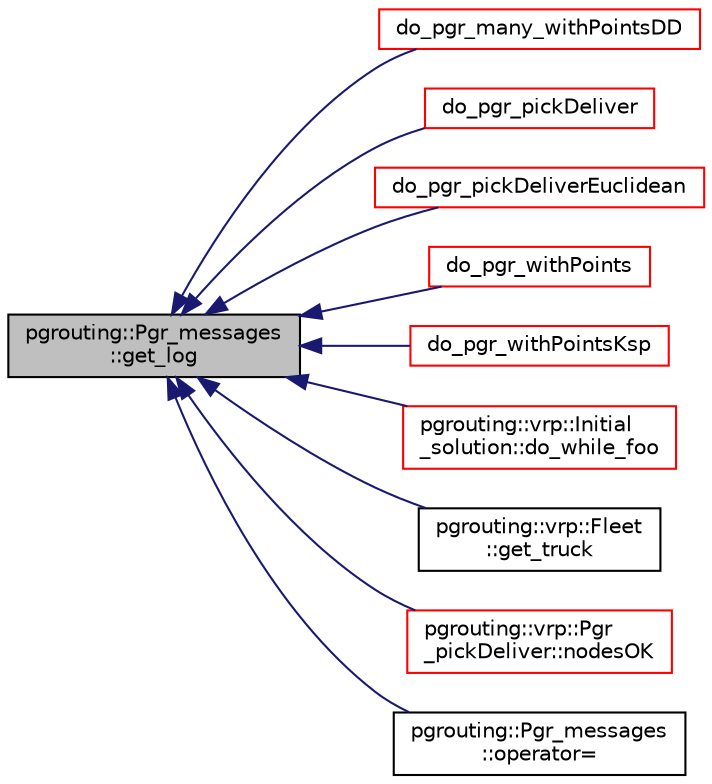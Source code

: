 digraph "pgrouting::Pgr_messages::get_log"
{
  edge [fontname="Helvetica",fontsize="10",labelfontname="Helvetica",labelfontsize="10"];
  node [fontname="Helvetica",fontsize="10",shape=record];
  rankdir="LR";
  Node40 [label="pgrouting::Pgr_messages\l::get_log",height=0.2,width=0.4,color="black", fillcolor="grey75", style="filled", fontcolor="black"];
  Node40 -> Node41 [dir="back",color="midnightblue",fontsize="10",style="solid",fontname="Helvetica"];
  Node41 [label="do_pgr_many_withPointsDD",height=0.2,width=0.4,color="red", fillcolor="white", style="filled",URL="$withPoints__dd__driver_8h.html#a9072c7cdc9f6a0533c81fce96a11f580"];
  Node40 -> Node44 [dir="back",color="midnightblue",fontsize="10",style="solid",fontname="Helvetica"];
  Node44 [label="do_pgr_pickDeliver",height=0.2,width=0.4,color="red", fillcolor="white", style="filled",URL="$pickDeliver__driver_8h.html#a06ef15d03d851e390ca5c6572fc92091"];
  Node40 -> Node47 [dir="back",color="midnightblue",fontsize="10",style="solid",fontname="Helvetica"];
  Node47 [label="do_pgr_pickDeliverEuclidean",height=0.2,width=0.4,color="red", fillcolor="white", style="filled",URL="$pickDeliverEuclidean__driver_8h.html#a53635cc50e8e7d8107be4bbee505b3f7"];
  Node40 -> Node50 [dir="back",color="midnightblue",fontsize="10",style="solid",fontname="Helvetica"];
  Node50 [label="do_pgr_withPoints",height=0.2,width=0.4,color="red", fillcolor="white", style="filled",URL="$withPoints__driver_8h.html#a21c2758706c9735f75143b96fe93defd"];
  Node40 -> Node53 [dir="back",color="midnightblue",fontsize="10",style="solid",fontname="Helvetica"];
  Node53 [label="do_pgr_withPointsKsp",height=0.2,width=0.4,color="red", fillcolor="white", style="filled",URL="$withPoints__ksp__driver_8h.html#aa374de107bce7c8ad6bdefdc60cd94ae"];
  Node40 -> Node56 [dir="back",color="midnightblue",fontsize="10",style="solid",fontname="Helvetica"];
  Node56 [label="pgrouting::vrp::Initial\l_solution::do_while_foo",height=0.2,width=0.4,color="red", fillcolor="white", style="filled",URL="$classpgrouting_1_1vrp_1_1Initial__solution.html#a49860a59bbc3ad10709d9b188321a460"];
  Node40 -> Node58 [dir="back",color="midnightblue",fontsize="10",style="solid",fontname="Helvetica"];
  Node58 [label="pgrouting::vrp::Fleet\l::get_truck",height=0.2,width=0.4,color="black", fillcolor="white", style="filled",URL="$classpgrouting_1_1vrp_1_1Fleet.html#aa83573a954baa1fdd349b557b664571e"];
  Node40 -> Node59 [dir="back",color="midnightblue",fontsize="10",style="solid",fontname="Helvetica"];
  Node59 [label="pgrouting::vrp::Pgr\l_pickDeliver::nodesOK",height=0.2,width=0.4,color="red", fillcolor="white", style="filled",URL="$classpgrouting_1_1vrp_1_1Pgr__pickDeliver.html#a20c4e77a2c753ff51d9802b9abb1e9c1"];
  Node40 -> Node69 [dir="back",color="midnightblue",fontsize="10",style="solid",fontname="Helvetica"];
  Node69 [label="pgrouting::Pgr_messages\l::operator=",height=0.2,width=0.4,color="black", fillcolor="white", style="filled",URL="$classpgrouting_1_1Pgr__messages.html#aeef4a61000c045a6fe05a39abf673393"];
}
